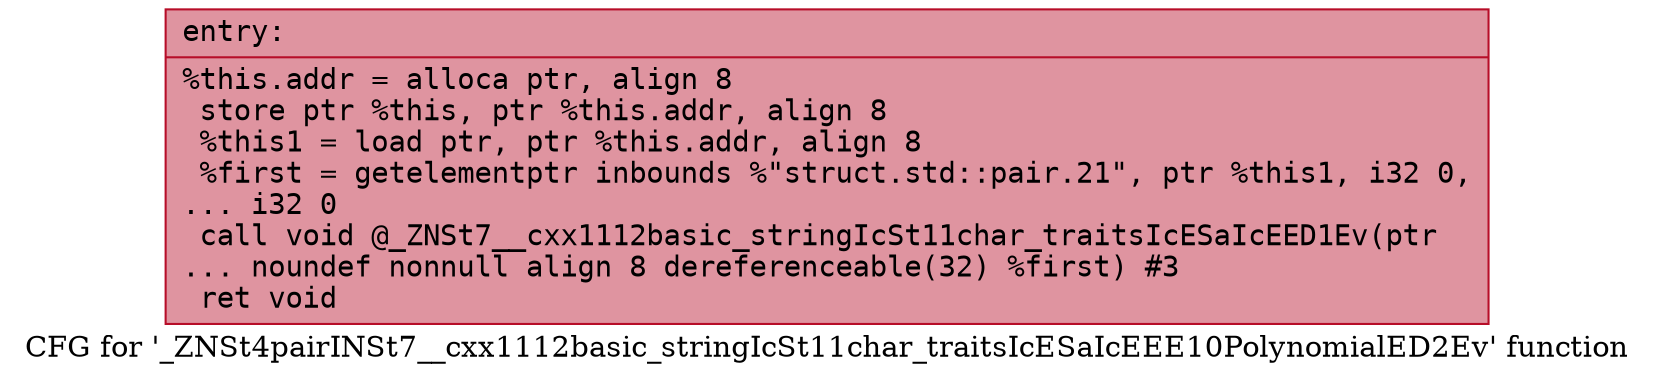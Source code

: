 digraph "CFG for '_ZNSt4pairINSt7__cxx1112basic_stringIcSt11char_traitsIcESaIcEEE10PolynomialED2Ev' function" {
	label="CFG for '_ZNSt4pairINSt7__cxx1112basic_stringIcSt11char_traitsIcESaIcEEE10PolynomialED2Ev' function";

	Node0x55dab46dc950 [shape=record,color="#b70d28ff", style=filled, fillcolor="#b70d2870" fontname="Courier",label="{entry:\l|  %this.addr = alloca ptr, align 8\l  store ptr %this, ptr %this.addr, align 8\l  %this1 = load ptr, ptr %this.addr, align 8\l  %first = getelementptr inbounds %\"struct.std::pair.21\", ptr %this1, i32 0,\l... i32 0\l  call void @_ZNSt7__cxx1112basic_stringIcSt11char_traitsIcESaIcEED1Ev(ptr\l... noundef nonnull align 8 dereferenceable(32) %first) #3\l  ret void\l}"];
}
